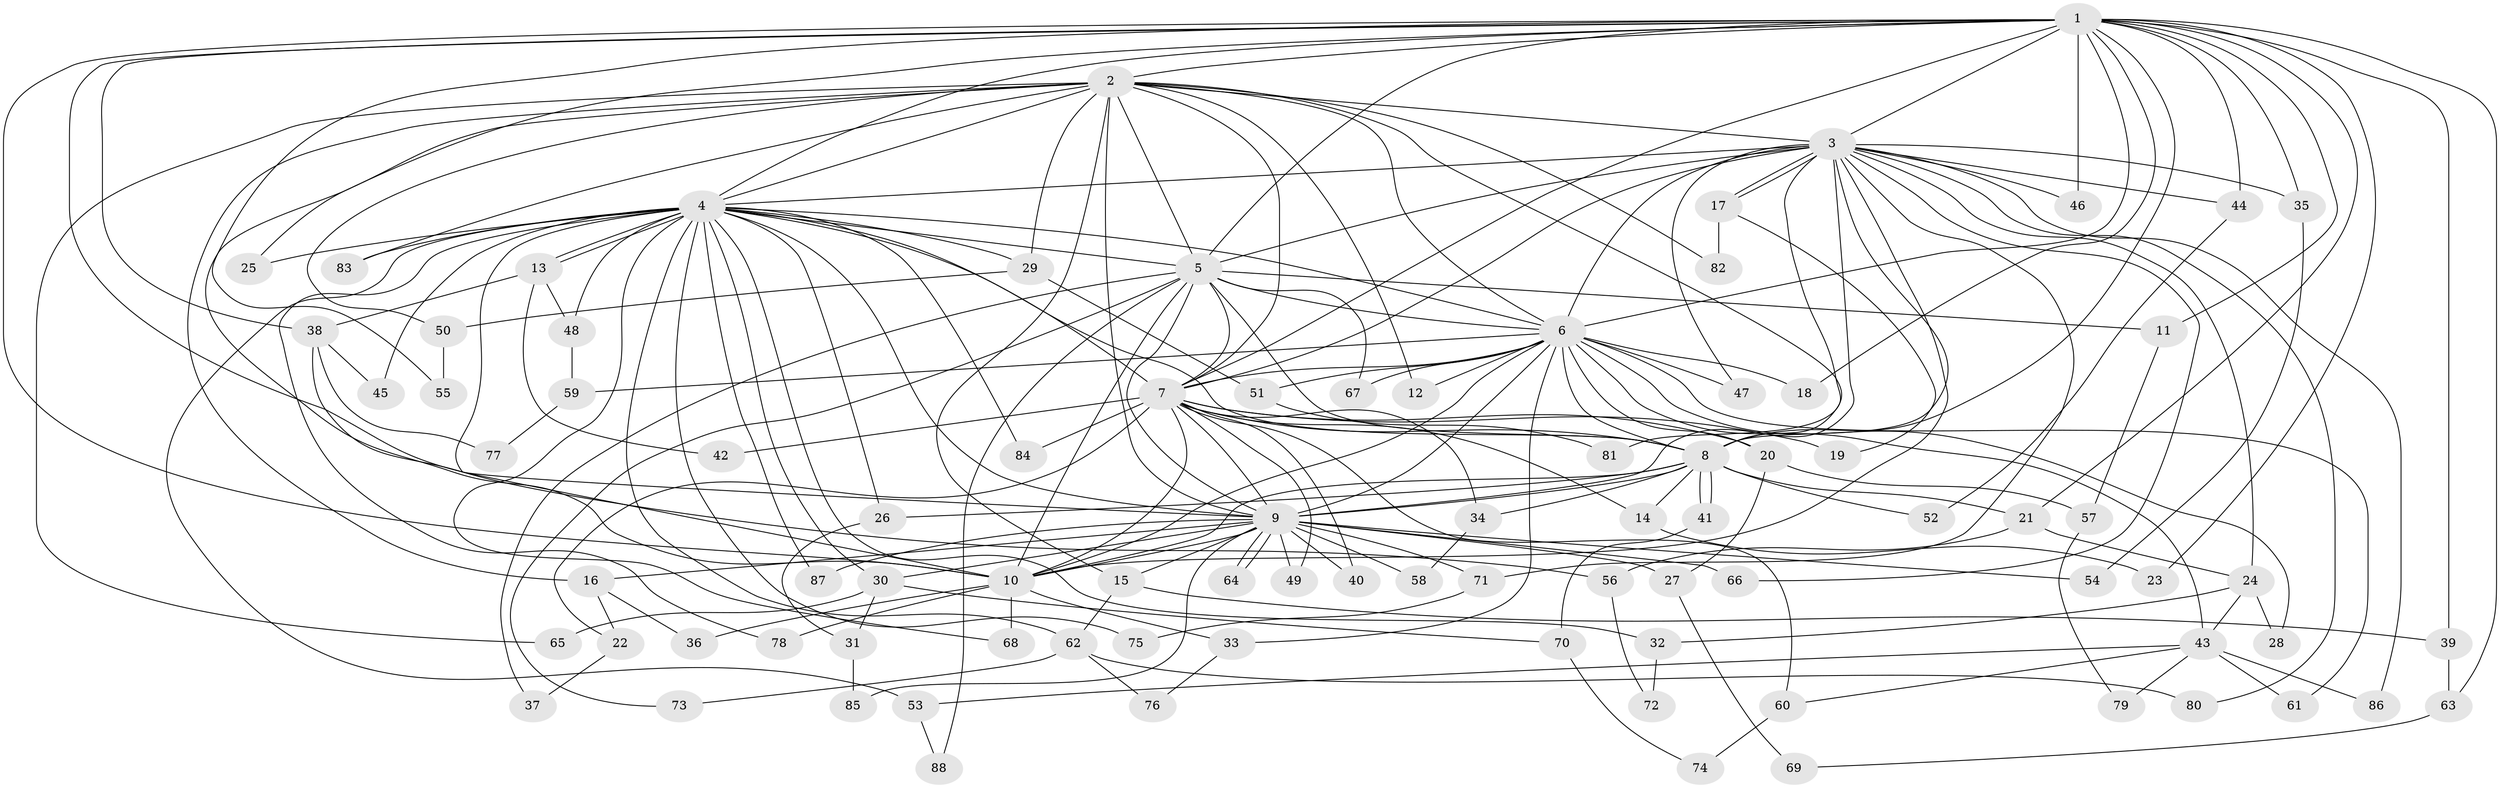 // Generated by graph-tools (version 1.1) at 2025/14/03/09/25 04:14:09]
// undirected, 88 vertices, 201 edges
graph export_dot {
graph [start="1"]
  node [color=gray90,style=filled];
  1;
  2;
  3;
  4;
  5;
  6;
  7;
  8;
  9;
  10;
  11;
  12;
  13;
  14;
  15;
  16;
  17;
  18;
  19;
  20;
  21;
  22;
  23;
  24;
  25;
  26;
  27;
  28;
  29;
  30;
  31;
  32;
  33;
  34;
  35;
  36;
  37;
  38;
  39;
  40;
  41;
  42;
  43;
  44;
  45;
  46;
  47;
  48;
  49;
  50;
  51;
  52;
  53;
  54;
  55;
  56;
  57;
  58;
  59;
  60;
  61;
  62;
  63;
  64;
  65;
  66;
  67;
  68;
  69;
  70;
  71;
  72;
  73;
  74;
  75;
  76;
  77;
  78;
  79;
  80;
  81;
  82;
  83;
  84;
  85;
  86;
  87;
  88;
  1 -- 2;
  1 -- 3;
  1 -- 4;
  1 -- 5;
  1 -- 6;
  1 -- 7;
  1 -- 8;
  1 -- 9;
  1 -- 10;
  1 -- 11;
  1 -- 18;
  1 -- 21;
  1 -- 23;
  1 -- 25;
  1 -- 35;
  1 -- 38;
  1 -- 39;
  1 -- 44;
  1 -- 46;
  1 -- 55;
  1 -- 63;
  2 -- 3;
  2 -- 4;
  2 -- 5;
  2 -- 6;
  2 -- 7;
  2 -- 8;
  2 -- 9;
  2 -- 10;
  2 -- 12;
  2 -- 15;
  2 -- 16;
  2 -- 29;
  2 -- 50;
  2 -- 65;
  2 -- 82;
  2 -- 83;
  3 -- 4;
  3 -- 5;
  3 -- 6;
  3 -- 7;
  3 -- 8;
  3 -- 9;
  3 -- 10;
  3 -- 17;
  3 -- 17;
  3 -- 24;
  3 -- 35;
  3 -- 44;
  3 -- 46;
  3 -- 47;
  3 -- 66;
  3 -- 71;
  3 -- 80;
  3 -- 81;
  3 -- 86;
  4 -- 5;
  4 -- 6;
  4 -- 7;
  4 -- 8;
  4 -- 9;
  4 -- 10;
  4 -- 13;
  4 -- 13;
  4 -- 25;
  4 -- 26;
  4 -- 29;
  4 -- 30;
  4 -- 32;
  4 -- 45;
  4 -- 48;
  4 -- 53;
  4 -- 62;
  4 -- 68;
  4 -- 75;
  4 -- 78;
  4 -- 83;
  4 -- 84;
  4 -- 87;
  5 -- 6;
  5 -- 7;
  5 -- 8;
  5 -- 9;
  5 -- 10;
  5 -- 11;
  5 -- 37;
  5 -- 67;
  5 -- 73;
  5 -- 88;
  6 -- 7;
  6 -- 8;
  6 -- 9;
  6 -- 10;
  6 -- 12;
  6 -- 18;
  6 -- 20;
  6 -- 28;
  6 -- 33;
  6 -- 43;
  6 -- 47;
  6 -- 51;
  6 -- 59;
  6 -- 61;
  6 -- 67;
  7 -- 8;
  7 -- 9;
  7 -- 10;
  7 -- 14;
  7 -- 19;
  7 -- 20;
  7 -- 22;
  7 -- 34;
  7 -- 40;
  7 -- 42;
  7 -- 49;
  7 -- 60;
  7 -- 84;
  8 -- 9;
  8 -- 10;
  8 -- 14;
  8 -- 21;
  8 -- 26;
  8 -- 34;
  8 -- 41;
  8 -- 41;
  8 -- 52;
  9 -- 10;
  9 -- 15;
  9 -- 16;
  9 -- 27;
  9 -- 30;
  9 -- 40;
  9 -- 49;
  9 -- 54;
  9 -- 58;
  9 -- 64;
  9 -- 64;
  9 -- 66;
  9 -- 71;
  9 -- 85;
  9 -- 87;
  10 -- 33;
  10 -- 36;
  10 -- 68;
  10 -- 78;
  11 -- 57;
  13 -- 38;
  13 -- 42;
  13 -- 48;
  14 -- 23;
  15 -- 39;
  15 -- 62;
  16 -- 22;
  16 -- 36;
  17 -- 19;
  17 -- 82;
  20 -- 27;
  20 -- 57;
  21 -- 24;
  21 -- 56;
  22 -- 37;
  24 -- 28;
  24 -- 32;
  24 -- 43;
  26 -- 31;
  27 -- 69;
  29 -- 50;
  29 -- 51;
  30 -- 31;
  30 -- 65;
  30 -- 70;
  31 -- 85;
  32 -- 72;
  33 -- 76;
  34 -- 58;
  35 -- 54;
  38 -- 45;
  38 -- 56;
  38 -- 77;
  39 -- 63;
  41 -- 70;
  43 -- 53;
  43 -- 60;
  43 -- 61;
  43 -- 79;
  43 -- 86;
  44 -- 52;
  48 -- 59;
  50 -- 55;
  51 -- 81;
  53 -- 88;
  56 -- 72;
  57 -- 79;
  59 -- 77;
  60 -- 74;
  62 -- 73;
  62 -- 76;
  62 -- 80;
  63 -- 69;
  70 -- 74;
  71 -- 75;
}
